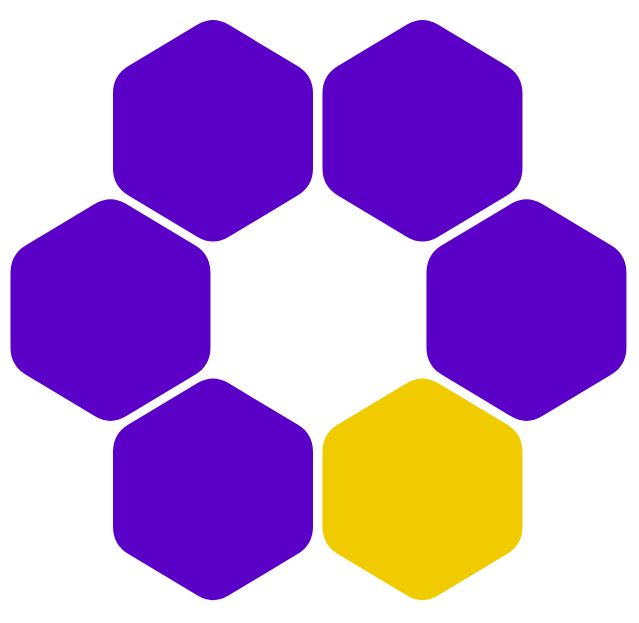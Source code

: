 <mxfile version="25.0.2">
  <diagram name="Page-1" id="ydBRe4dNhyEyTCZVvxcr">
    <mxGraphModel dx="1346" dy="730" grid="1" gridSize="10" guides="1" tooltips="1" connect="1" arrows="1" fold="1" page="1" pageScale="1" pageWidth="1169" pageHeight="827" math="0" shadow="0">
      <root>
        <mxCell id="0" />
        <mxCell id="1" parent="0" />
        <mxCell id="xeSMLGPYK5058LVSxV1k-16" value="" style="rounded=1;whiteSpace=wrap;html=1;fillColor=none;strokeColor=none;arcSize=18;" parent="1" vertex="1">
          <mxGeometry x="433" y="332.02" width="318.46" height="310" as="geometry" />
        </mxCell>
        <mxCell id="xeSMLGPYK5058LVSxV1k-2" value="" style="shape=hexagon;perimeter=hexagonPerimeter2;whiteSpace=wrap;html=1;fixedSize=1;size=30;rotation=90;fillColor=#5A00C7;strokeColor=none;direction=west;aspect=fixed;rounded=1;arcSize=18;" parent="1" vertex="1">
          <mxGeometry x="481.765" y="347.385" width="115.47" height="100" as="geometry" />
        </mxCell>
        <mxCell id="xeSMLGPYK5058LVSxV1k-10" value="" style="shape=hexagon;perimeter=hexagonPerimeter2;whiteSpace=wrap;html=1;fixedSize=1;size=30;rotation=90;fillColor=#5A00C7;strokeColor=none;direction=west;aspect=fixed;rounded=1;arcSize=18;" parent="1" vertex="1">
          <mxGeometry x="586.5" y="347.385" width="115.47" height="100" as="geometry" />
        </mxCell>
        <mxCell id="xeSMLGPYK5058LVSxV1k-11" value="" style="shape=hexagon;perimeter=hexagonPerimeter2;whiteSpace=wrap;html=1;fixedSize=1;size=30;rotation=90;fillColor=#5A00C7;strokeColor=none;direction=west;aspect=fixed;rounded=1;arcSize=18;" parent="1" vertex="1">
          <mxGeometry x="638.495" y="437.025" width="115.47" height="100" as="geometry" />
        </mxCell>
        <mxCell id="xeSMLGPYK5058LVSxV1k-12" value="" style="shape=hexagon;perimeter=hexagonPerimeter2;whiteSpace=wrap;html=1;fixedSize=1;size=30;rotation=90;fillColor=#F0CB00;strokeColor=none;direction=west;aspect=fixed;rounded=1;arcSize=18;" parent="1" vertex="1">
          <mxGeometry x="586.5" y="526.655" width="115.47" height="100" as="geometry" />
        </mxCell>
        <mxCell id="xeSMLGPYK5058LVSxV1k-13" value="" style="shape=hexagon;perimeter=hexagonPerimeter2;whiteSpace=wrap;html=1;fixedSize=1;size=30;rotation=90;fillColor=#5A00C7;strokeColor=none;direction=west;aspect=fixed;rounded=1;arcSize=18;" parent="1" vertex="1">
          <mxGeometry x="481.765" y="526.655" width="115.47" height="100" as="geometry" />
        </mxCell>
        <mxCell id="xeSMLGPYK5058LVSxV1k-14" value="" style="shape=hexagon;perimeter=hexagonPerimeter2;whiteSpace=wrap;html=1;fixedSize=1;size=30;rotation=90;fillColor=#5A00C7;strokeColor=none;direction=west;aspect=fixed;rounded=1;arcSize=18;" parent="1" vertex="1">
          <mxGeometry x="430.505" y="437.025" width="115.47" height="100" as="geometry" />
        </mxCell>
      </root>
    </mxGraphModel>
  </diagram>
</mxfile>
